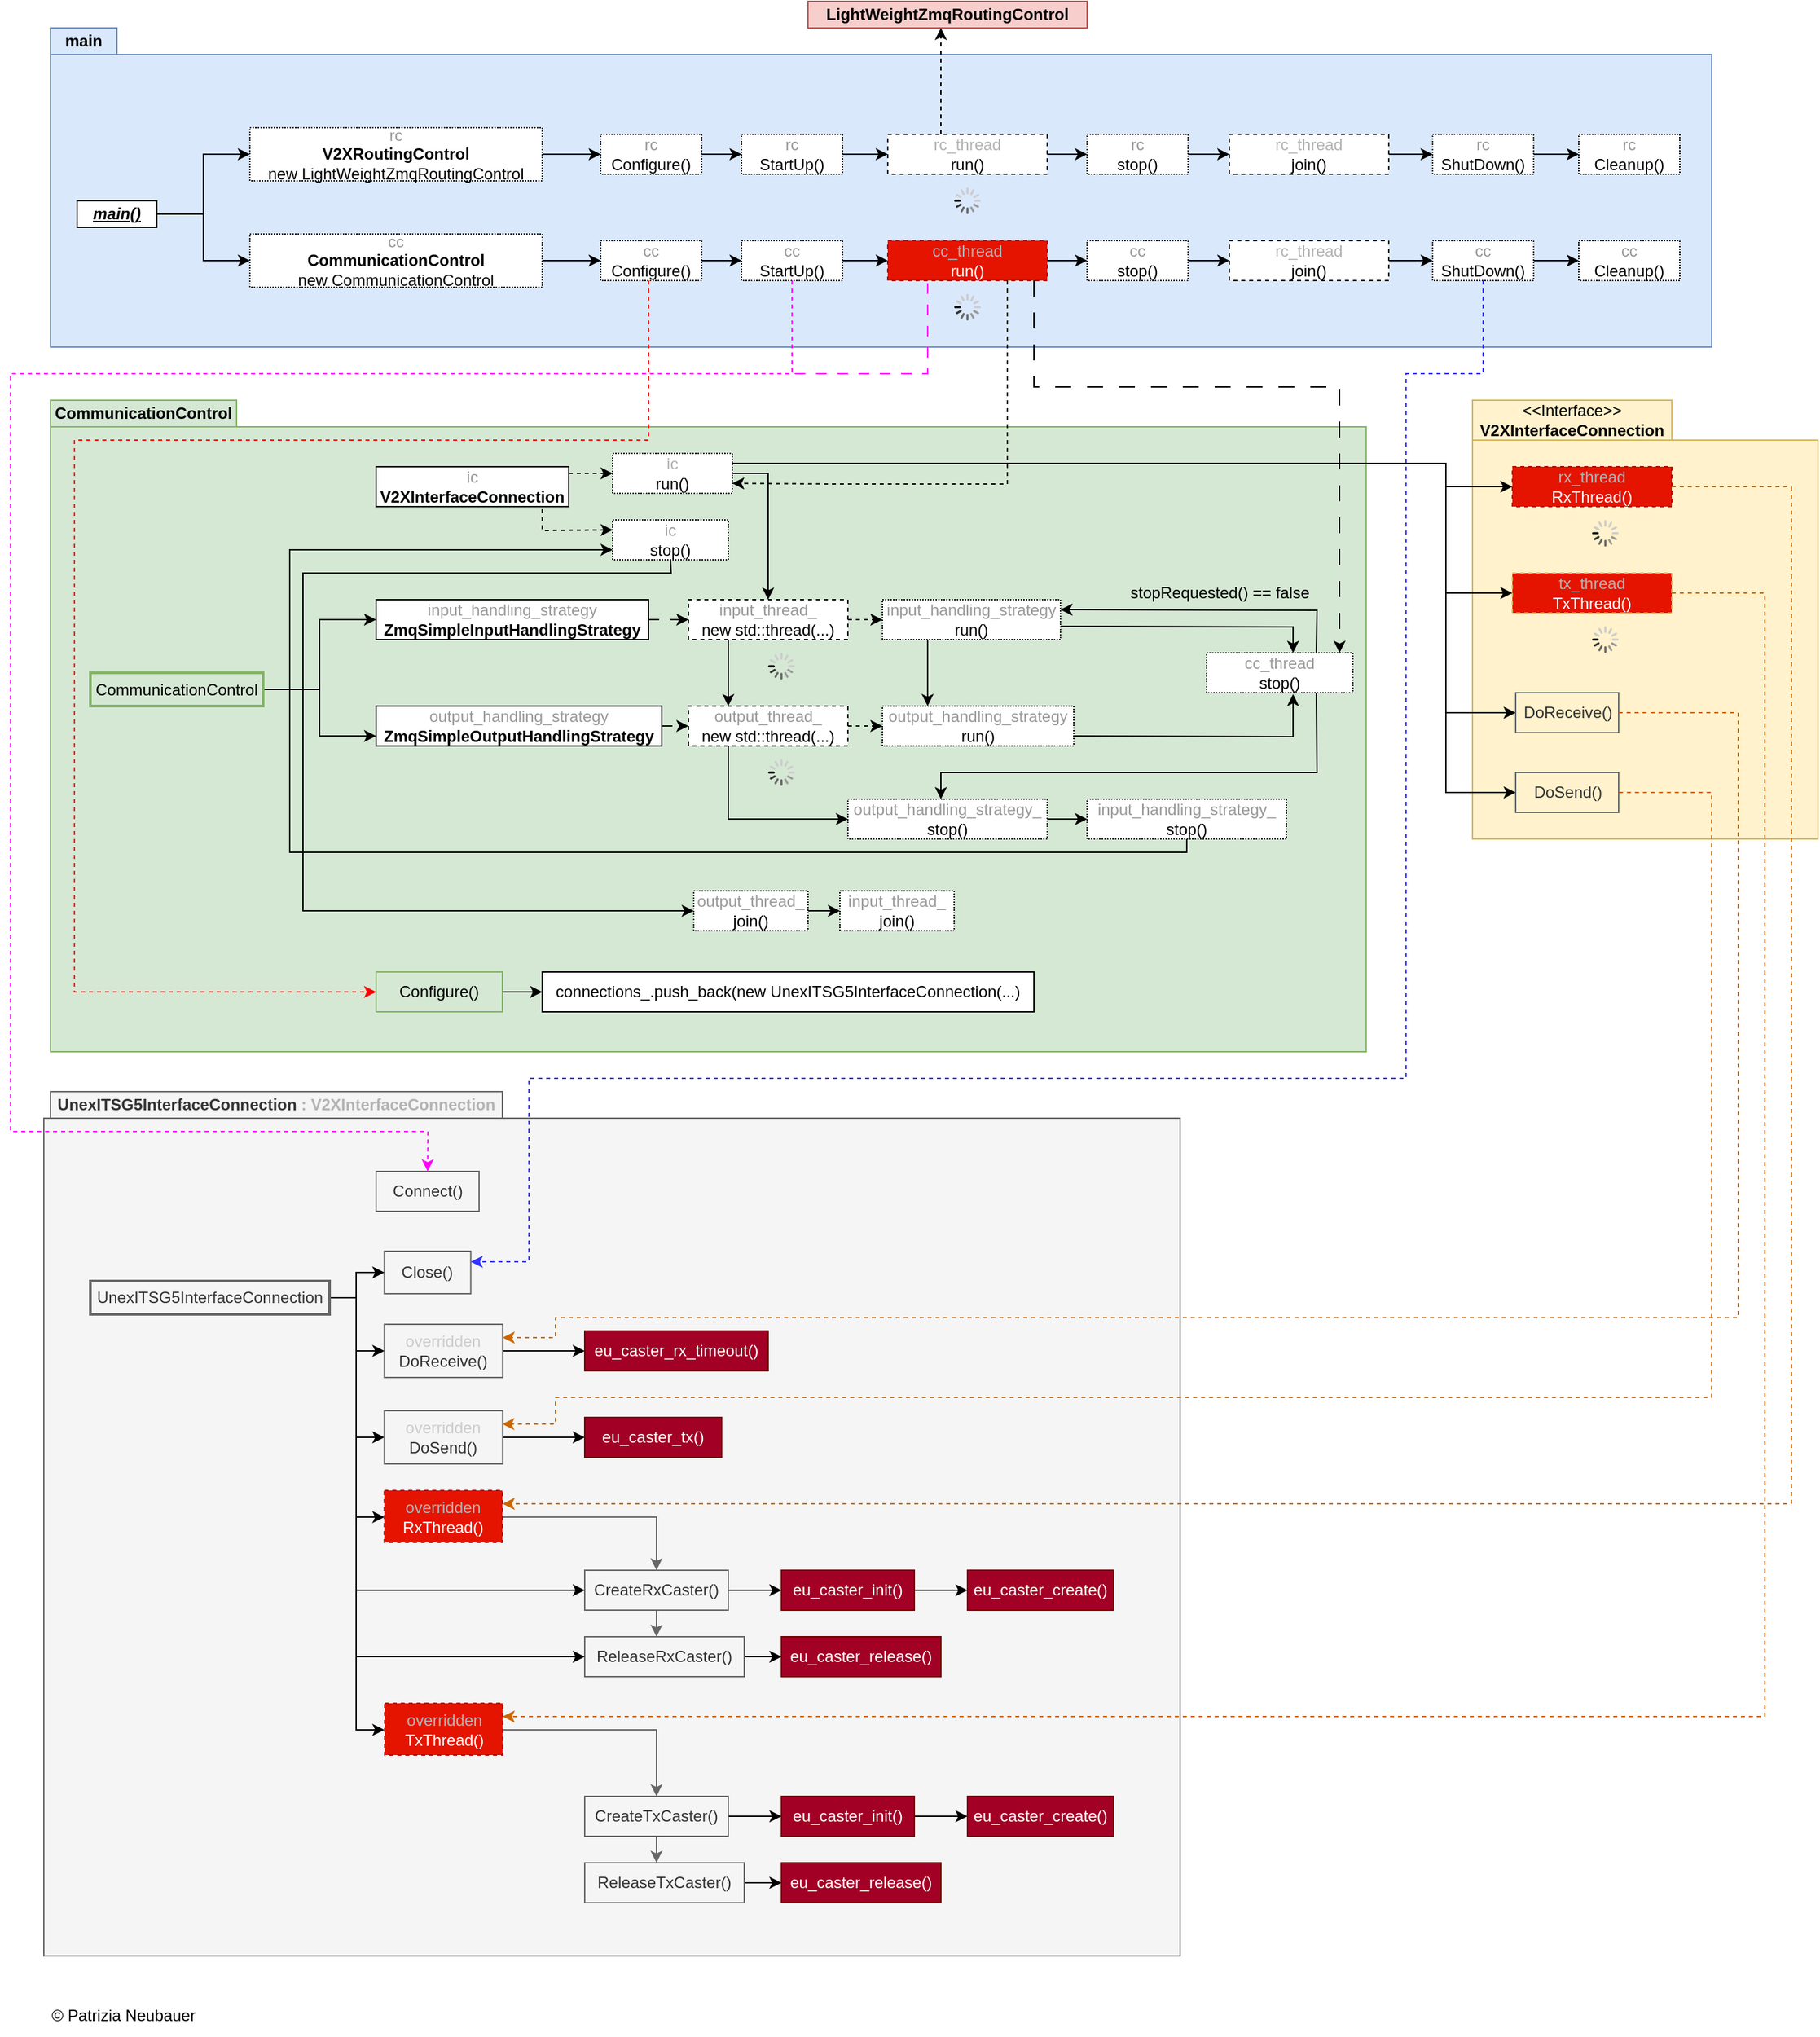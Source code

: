 <mxfile version="20.5.3" type="embed"><diagram id="C5RBs43oDa-KdzZeNtuy" name="Page-1"><mxGraphModel dx="2062" dy="569" grid="1" gridSize="10" guides="1" tooltips="1" connect="1" arrows="1" fold="1" page="1" pageScale="1" pageWidth="827" pageHeight="1169" math="0" shadow="0"><root><mxCell id="WIyWlLk6GJQsqaUBKTNV-0"/><mxCell id="WIyWlLk6GJQsqaUBKTNV-1" parent="WIyWlLk6GJQsqaUBKTNV-0"/><mxCell id="WIyWlLk6GJQsqaUBKTNV-3" value="&lt;b&gt;main&lt;/b&gt;" style="rounded=0;whiteSpace=wrap;html=1;fontSize=12;glass=0;strokeWidth=1;shadow=0;fillColor=#dae8fc;strokeColor=#6c8ebf;" parent="WIyWlLk6GJQsqaUBKTNV-1" vertex="1"><mxGeometry x="-70" y="40" width="50" height="20" as="geometry"/></mxCell><mxCell id="cD3hOyNp7aLph0WX6oH9-0" value="" style="rounded=0;whiteSpace=wrap;html=1;fillColor=#dae8fc;strokeColor=#6c8ebf;" parent="WIyWlLk6GJQsqaUBKTNV-1" vertex="1"><mxGeometry x="-70" y="60" width="1250" height="220" as="geometry"/></mxCell><mxCell id="cD3hOyNp7aLph0WX6oH9-7" style="edgeStyle=orthogonalEdgeStyle;rounded=0;orthogonalLoop=1;jettySize=auto;html=1;" parent="WIyWlLk6GJQsqaUBKTNV-1" source="cD3hOyNp7aLph0WX6oH9-2" target="cD3hOyNp7aLph0WX6oH9-5" edge="1"><mxGeometry relative="1" as="geometry"><Array as="points"><mxPoint x="320" y="135"/><mxPoint x="320" y="135"/></Array></mxGeometry></mxCell><mxCell id="cD3hOyNp7aLph0WX6oH9-2" value="&lt;div&gt;&lt;font color=&quot;#999999&quot;&gt;rc&lt;/font&gt;&lt;br&gt;&lt;/div&gt;&lt;div&gt;&lt;b&gt;V2XRoutingControl&lt;/b&gt;&lt;/div&gt;&lt;div&gt;new LightWeightZmqRoutingControl&lt;br&gt;&lt;/div&gt;" style="rounded=0;whiteSpace=wrap;html=1;dashed=1;dashPattern=1 1;" parent="WIyWlLk6GJQsqaUBKTNV-1" vertex="1"><mxGeometry x="80" y="115" width="220" height="40" as="geometry"/></mxCell><mxCell id="cD3hOyNp7aLph0WX6oH9-16" style="edgeStyle=orthogonalEdgeStyle;rounded=0;orthogonalLoop=1;jettySize=auto;html=1;strokeColor=#000000;" parent="WIyWlLk6GJQsqaUBKTNV-1" source="cD3hOyNp7aLph0WX6oH9-4" target="cD3hOyNp7aLph0WX6oH9-13" edge="1"><mxGeometry relative="1" as="geometry"/></mxCell><mxCell id="cD3hOyNp7aLph0WX6oH9-4" value="&lt;div&gt;&lt;font color=&quot;#999999&quot;&gt;cc&lt;/font&gt;&lt;br&gt;&lt;/div&gt;&lt;div&gt;&lt;b&gt;CommunicationControl&lt;/b&gt;&lt;/div&gt;&lt;div&gt;new CommunicationControl&lt;br&gt;&lt;/div&gt;" style="rounded=0;whiteSpace=wrap;html=1;dashed=1;dashPattern=1 1;" parent="WIyWlLk6GJQsqaUBKTNV-1" vertex="1"><mxGeometry x="80" y="195" width="220" height="40" as="geometry"/></mxCell><mxCell id="cD3hOyNp7aLph0WX6oH9-8" style="edgeStyle=orthogonalEdgeStyle;rounded=0;orthogonalLoop=1;jettySize=auto;html=1;" parent="WIyWlLk6GJQsqaUBKTNV-1" source="cD3hOyNp7aLph0WX6oH9-5" target="cD3hOyNp7aLph0WX6oH9-6" edge="1"><mxGeometry relative="1" as="geometry"/></mxCell><mxCell id="cD3hOyNp7aLph0WX6oH9-5" value="&lt;div&gt;&lt;font color=&quot;#999999&quot;&gt;rc&lt;/font&gt;&lt;br&gt;&lt;/div&gt;&lt;div&gt;Configure()&lt;/div&gt;" style="rounded=0;whiteSpace=wrap;html=1;dashed=1;dashPattern=1 1;" parent="WIyWlLk6GJQsqaUBKTNV-1" vertex="1"><mxGeometry x="344" y="120" width="76" height="30" as="geometry"/></mxCell><mxCell id="cD3hOyNp7aLph0WX6oH9-10" style="edgeStyle=orthogonalEdgeStyle;rounded=0;orthogonalLoop=1;jettySize=auto;html=1;" parent="WIyWlLk6GJQsqaUBKTNV-1" source="cD3hOyNp7aLph0WX6oH9-6" target="cD3hOyNp7aLph0WX6oH9-9" edge="1"><mxGeometry relative="1" as="geometry"/></mxCell><mxCell id="cD3hOyNp7aLph0WX6oH9-6" value="&lt;font color=&quot;#999999&quot;&gt;rc&lt;/font&gt;&lt;br&gt;&lt;div&gt;StartUp()&lt;/div&gt;" style="rounded=0;whiteSpace=wrap;html=1;dashed=1;dashPattern=1 1;" parent="WIyWlLk6GJQsqaUBKTNV-1" vertex="1"><mxGeometry x="450" y="120" width="76" height="30" as="geometry"/></mxCell><mxCell id="cD3hOyNp7aLph0WX6oH9-33" style="edgeStyle=orthogonalEdgeStyle;rounded=0;orthogonalLoop=1;jettySize=auto;html=1;" parent="WIyWlLk6GJQsqaUBKTNV-1" source="cD3hOyNp7aLph0WX6oH9-9" target="cD3hOyNp7aLph0WX6oH9-19" edge="1"><mxGeometry relative="1" as="geometry"/></mxCell><mxCell id="cD3hOyNp7aLph0WX6oH9-9" value="&lt;div&gt;&lt;font color=&quot;#b3b3b3&quot;&gt;rc_thread&lt;/font&gt;&lt;/div&gt;&lt;div&gt;run()&lt;br&gt;&lt;/div&gt;" style="rounded=0;whiteSpace=wrap;html=1;dashed=1;" parent="WIyWlLk6GJQsqaUBKTNV-1" vertex="1"><mxGeometry x="560" y="120" width="120" height="30" as="geometry"/></mxCell><mxCell id="cD3hOyNp7aLph0WX6oH9-17" style="edgeStyle=orthogonalEdgeStyle;rounded=0;orthogonalLoop=1;jettySize=auto;html=1;" parent="WIyWlLk6GJQsqaUBKTNV-1" source="cD3hOyNp7aLph0WX6oH9-13" target="cD3hOyNp7aLph0WX6oH9-14" edge="1"><mxGeometry relative="1" as="geometry"/></mxCell><mxCell id="cD3hOyNp7aLph0WX6oH9-13" value="&lt;font color=&quot;#999999&quot;&gt;cc&lt;/font&gt;&lt;br&gt;&lt;div&gt;Configure()&lt;/div&gt;" style="rounded=0;whiteSpace=wrap;html=1;dashed=1;dashPattern=1 1;" parent="WIyWlLk6GJQsqaUBKTNV-1" vertex="1"><mxGeometry x="344" y="200" width="76" height="30" as="geometry"/></mxCell><mxCell id="cD3hOyNp7aLph0WX6oH9-18" style="edgeStyle=orthogonalEdgeStyle;rounded=0;orthogonalLoop=1;jettySize=auto;html=1;" parent="WIyWlLk6GJQsqaUBKTNV-1" source="cD3hOyNp7aLph0WX6oH9-14" target="cD3hOyNp7aLph0WX6oH9-15" edge="1"><mxGeometry relative="1" as="geometry"/></mxCell><mxCell id="cD3hOyNp7aLph0WX6oH9-14" value="&lt;font color=&quot;#999999&quot;&gt;cc&lt;/font&gt;&lt;br&gt;&lt;div&gt;StartUp()&lt;/div&gt;" style="rounded=0;whiteSpace=wrap;html=1;dashed=1;dashPattern=1 1;" parent="WIyWlLk6GJQsqaUBKTNV-1" vertex="1"><mxGeometry x="450" y="200" width="76" height="30" as="geometry"/></mxCell><mxCell id="cD3hOyNp7aLph0WX6oH9-22" style="edgeStyle=orthogonalEdgeStyle;rounded=0;orthogonalLoop=1;jettySize=auto;html=1;entryX=0;entryY=0.5;entryDx=0;entryDy=0;" parent="WIyWlLk6GJQsqaUBKTNV-1" source="cD3hOyNp7aLph0WX6oH9-15" target="cD3hOyNp7aLph0WX6oH9-20" edge="1"><mxGeometry relative="1" as="geometry"/></mxCell><mxCell id="cD3hOyNp7aLph0WX6oH9-15" value="&lt;div&gt;&lt;font color=&quot;#b3b3b3&quot;&gt;cc_thread&lt;/font&gt;&lt;/div&gt;&lt;div&gt;run()&lt;br&gt;&lt;/div&gt;" style="rounded=0;whiteSpace=wrap;html=1;dashed=1;fillColor=#e51400;fontColor=#ffffff;strokeColor=#B20000;" parent="WIyWlLk6GJQsqaUBKTNV-1" vertex="1"><mxGeometry x="560" y="200" width="120" height="30" as="geometry"/></mxCell><mxCell id="cD3hOyNp7aLph0WX6oH9-39" style="edgeStyle=orthogonalEdgeStyle;rounded=0;orthogonalLoop=1;jettySize=auto;html=1;entryX=0;entryY=0.5;entryDx=0;entryDy=0;" parent="WIyWlLk6GJQsqaUBKTNV-1" source="cD3hOyNp7aLph0WX6oH9-19" target="cD3hOyNp7aLph0WX6oH9-23" edge="1"><mxGeometry relative="1" as="geometry"/></mxCell><mxCell id="cD3hOyNp7aLph0WX6oH9-19" value="&lt;div&gt;&lt;font color=&quot;#999999&quot;&gt;rc&lt;/font&gt;&lt;br&gt;&lt;/div&gt;&lt;div&gt;stop()&lt;/div&gt;" style="rounded=0;whiteSpace=wrap;html=1;dashed=1;dashPattern=1 1;" parent="WIyWlLk6GJQsqaUBKTNV-1" vertex="1"><mxGeometry x="710" y="120" width="76" height="30" as="geometry"/></mxCell><mxCell id="cD3hOyNp7aLph0WX6oH9-40" style="edgeStyle=orthogonalEdgeStyle;rounded=0;orthogonalLoop=1;jettySize=auto;html=1;" parent="WIyWlLk6GJQsqaUBKTNV-1" source="cD3hOyNp7aLph0WX6oH9-20" target="cD3hOyNp7aLph0WX6oH9-24" edge="1"><mxGeometry relative="1" as="geometry"/></mxCell><mxCell id="cD3hOyNp7aLph0WX6oH9-20" value="&lt;div&gt;&lt;font color=&quot;#999999&quot;&gt;cc&lt;/font&gt;&lt;br&gt;&lt;/div&gt;&lt;div&gt;stop()&lt;/div&gt;" style="rounded=0;whiteSpace=wrap;html=1;dashed=1;dashPattern=1 1;" parent="WIyWlLk6GJQsqaUBKTNV-1" vertex="1"><mxGeometry x="710" y="200" width="76" height="30" as="geometry"/></mxCell><mxCell id="cD3hOyNp7aLph0WX6oH9-42" style="edgeStyle=orthogonalEdgeStyle;rounded=0;orthogonalLoop=1;jettySize=auto;html=1;" parent="WIyWlLk6GJQsqaUBKTNV-1" source="cD3hOyNp7aLph0WX6oH9-23" target="cD3hOyNp7aLph0WX6oH9-41" edge="1"><mxGeometry relative="1" as="geometry"/></mxCell><mxCell id="cD3hOyNp7aLph0WX6oH9-23" value="&lt;div&gt;&lt;font color=&quot;#b3b3b3&quot;&gt;rc_thread&lt;/font&gt;&lt;/div&gt;&lt;div&gt;join()&lt;br&gt;&lt;/div&gt;" style="rounded=0;whiteSpace=wrap;html=1;dashed=1;" parent="WIyWlLk6GJQsqaUBKTNV-1" vertex="1"><mxGeometry x="817" y="120" width="120" height="30" as="geometry"/></mxCell><mxCell id="cD3hOyNp7aLph0WX6oH9-45" style="edgeStyle=orthogonalEdgeStyle;rounded=0;orthogonalLoop=1;jettySize=auto;html=1;entryX=0;entryY=0.5;entryDx=0;entryDy=0;" parent="WIyWlLk6GJQsqaUBKTNV-1" source="cD3hOyNp7aLph0WX6oH9-24" target="cD3hOyNp7aLph0WX6oH9-43" edge="1"><mxGeometry relative="1" as="geometry"/></mxCell><mxCell id="cD3hOyNp7aLph0WX6oH9-24" value="&lt;div&gt;&lt;font color=&quot;#b3b3b3&quot;&gt;rc_thread&lt;/font&gt;&lt;/div&gt;&lt;div&gt;join()&lt;br&gt;&lt;/div&gt;" style="rounded=0;whiteSpace=wrap;html=1;dashed=1;" parent="WIyWlLk6GJQsqaUBKTNV-1" vertex="1"><mxGeometry x="817" y="200" width="120" height="30" as="geometry"/></mxCell><mxCell id="cD3hOyNp7aLph0WX6oH9-48" style="edgeStyle=orthogonalEdgeStyle;rounded=0;orthogonalLoop=1;jettySize=auto;html=1;entryX=0;entryY=0.5;entryDx=0;entryDy=0;" parent="WIyWlLk6GJQsqaUBKTNV-1" source="cD3hOyNp7aLph0WX6oH9-41" target="cD3hOyNp7aLph0WX6oH9-46" edge="1"><mxGeometry relative="1" as="geometry"/></mxCell><mxCell id="cD3hOyNp7aLph0WX6oH9-41" value="&lt;font color=&quot;#999999&quot;&gt;rc&lt;/font&gt;&lt;br&gt;&lt;div&gt;ShutDown()&lt;/div&gt;" style="rounded=0;whiteSpace=wrap;html=1;dashed=1;dashPattern=1 1;" parent="WIyWlLk6GJQsqaUBKTNV-1" vertex="1"><mxGeometry x="970" y="120" width="76" height="30" as="geometry"/></mxCell><mxCell id="cD3hOyNp7aLph0WX6oH9-49" style="edgeStyle=orthogonalEdgeStyle;rounded=0;orthogonalLoop=1;jettySize=auto;html=1;" parent="WIyWlLk6GJQsqaUBKTNV-1" source="cD3hOyNp7aLph0WX6oH9-43" target="cD3hOyNp7aLph0WX6oH9-47" edge="1"><mxGeometry relative="1" as="geometry"/></mxCell><mxCell id="cD3hOyNp7aLph0WX6oH9-43" value="&lt;font color=&quot;#999999&quot;&gt;cc&lt;/font&gt;&lt;br&gt;&lt;div&gt;ShutDown()&lt;/div&gt;" style="rounded=0;whiteSpace=wrap;html=1;dashed=1;dashPattern=1 1;" parent="WIyWlLk6GJQsqaUBKTNV-1" vertex="1"><mxGeometry x="970" y="200" width="76" height="30" as="geometry"/></mxCell><mxCell id="cD3hOyNp7aLph0WX6oH9-46" value="&lt;font color=&quot;#999999&quot;&gt;rc&lt;/font&gt;&lt;br&gt;&lt;div&gt;Cleanup()&lt;/div&gt;" style="rounded=0;whiteSpace=wrap;html=1;dashed=1;dashPattern=1 1;" parent="WIyWlLk6GJQsqaUBKTNV-1" vertex="1"><mxGeometry x="1080" y="120" width="76" height="30" as="geometry"/></mxCell><mxCell id="cD3hOyNp7aLph0WX6oH9-47" value="&lt;font color=&quot;#999999&quot;&gt;cc&lt;/font&gt;&lt;br&gt;&lt;div&gt;Cleanup()&lt;/div&gt;" style="rounded=0;whiteSpace=wrap;html=1;dashed=1;dashPattern=1 1;" parent="WIyWlLk6GJQsqaUBKTNV-1" vertex="1"><mxGeometry x="1080" y="200" width="76" height="30" as="geometry"/></mxCell><mxCell id="cD3hOyNp7aLph0WX6oH9-50" value="" style="rounded=0;whiteSpace=wrap;html=1;fillColor=#d5e8d4;strokeColor=#82b366;" parent="WIyWlLk6GJQsqaUBKTNV-1" vertex="1"><mxGeometry x="-70" y="340" width="990" height="470" as="geometry"/></mxCell><mxCell id="cD3hOyNp7aLph0WX6oH9-51" value="&lt;b&gt;CommunicationControl&lt;/b&gt;" style="rounded=0;whiteSpace=wrap;html=1;fillColor=#d5e8d4;strokeColor=#82b366;" parent="WIyWlLk6GJQsqaUBKTNV-1" vertex="1"><mxGeometry x="-70" y="320" width="140" height="20" as="geometry"/></mxCell><mxCell id="cD3hOyNp7aLph0WX6oH9-52" value="" style="rounded=0;whiteSpace=wrap;html=1;fillColor=#fff2cc;strokeColor=#d6b656;" parent="WIyWlLk6GJQsqaUBKTNV-1" vertex="1"><mxGeometry x="1000" y="350" width="260" height="300" as="geometry"/></mxCell><mxCell id="cD3hOyNp7aLph0WX6oH9-53" value="&lt;div&gt;&amp;lt;&amp;lt;Interface&amp;gt;&amp;gt;&lt;/div&gt;&lt;div&gt;&lt;b&gt;V2XInterfaceConnection&lt;/b&gt;&lt;br&gt;&lt;/div&gt;" style="rounded=0;whiteSpace=wrap;html=1;fillColor=#fff2cc;strokeColor=#d6b656;" parent="WIyWlLk6GJQsqaUBKTNV-1" vertex="1"><mxGeometry x="1000" y="320" width="150" height="30" as="geometry"/></mxCell><mxCell id="cD3hOyNp7aLph0WX6oH9-56" value="" style="html=1;verticalLabelPosition=bottom;labelBackgroundColor=#ffffff;verticalAlign=top;shadow=0;dashed=0;strokeWidth=2;shape=mxgraph.ios7.misc.loading_circle;" parent="WIyWlLk6GJQsqaUBKTNV-1" vertex="1"><mxGeometry x="610" y="160" width="20" height="20" as="geometry"/></mxCell><mxCell id="cD3hOyNp7aLph0WX6oH9-59" value="" style="html=1;verticalLabelPosition=bottom;labelBackgroundColor=#ffffff;verticalAlign=top;shadow=0;dashed=0;strokeWidth=2;shape=mxgraph.ios7.misc.loading_circle;" parent="WIyWlLk6GJQsqaUBKTNV-1" vertex="1"><mxGeometry x="610" y="240" width="20" height="20" as="geometry"/></mxCell><mxCell id="cD3hOyNp7aLph0WX6oH9-60" value="&lt;div&gt;&lt;font color=&quot;#999999&quot;&gt;ic&lt;/font&gt;&lt;/div&gt;&lt;div&gt;&lt;b&gt;V2XInterfaceConnection&lt;/b&gt;&lt;br&gt;&lt;/div&gt;" style="rounded=0;whiteSpace=wrap;html=1;" parent="WIyWlLk6GJQsqaUBKTNV-1" vertex="1"><mxGeometry x="175" y="370" width="145" height="30" as="geometry"/></mxCell><mxCell id="cD3hOyNp7aLph0WX6oH9-67" style="edgeStyle=orthogonalEdgeStyle;rounded=0;orthogonalLoop=1;jettySize=auto;html=1;exitX=1;exitY=0.25;exitDx=0;exitDy=0;" parent="WIyWlLk6GJQsqaUBKTNV-1" source="cD3hOyNp7aLph0WX6oH9-62" target="cD3hOyNp7aLph0WX6oH9-65" edge="1"><mxGeometry relative="1" as="geometry"><mxPoint x="290" y="385" as="sourcePoint"/><Array as="points"><mxPoint x="980" y="368"/><mxPoint x="980" y="385"/></Array></mxGeometry></mxCell><mxCell id="cD3hOyNp7aLph0WX6oH9-62" value="&lt;font color=&quot;#b3b3b3&quot;&gt;ic&lt;/font&gt;&lt;div&gt;run()&lt;br&gt;&lt;/div&gt;" style="rounded=0;whiteSpace=wrap;html=1;dashed=1;dashPattern=1 1;" parent="WIyWlLk6GJQsqaUBKTNV-1" vertex="1"><mxGeometry x="353" y="360" width="90" height="30" as="geometry"/></mxCell><mxCell id="cD3hOyNp7aLph0WX6oH9-65" value="&lt;div&gt;&lt;font color=&quot;#b3b3b3&quot;&gt;rx_thread&lt;/font&gt;&lt;/div&gt;&lt;div&gt;RxThread()&lt;br&gt;&lt;/div&gt;" style="rounded=0;whiteSpace=wrap;html=1;dashed=1;fillColor=#e51400;strokeColor=#B20000;fontColor=#ffffff;" parent="WIyWlLk6GJQsqaUBKTNV-1" vertex="1"><mxGeometry x="1030" y="370" width="120" height="30" as="geometry"/></mxCell><mxCell id="cD3hOyNp7aLph0WX6oH9-68" value="&lt;div&gt;&lt;font color=&quot;#b3b3b3&quot;&gt;tx_thread&lt;/font&gt;&lt;/div&gt;&lt;div&gt;&lt;font color=&quot;#ffffff&quot;&gt;TxThread()&lt;/font&gt;&lt;br&gt;&lt;/div&gt;" style="rounded=0;whiteSpace=wrap;html=1;dashed=1;fillColor=#E51400;strokeColor=#d6b656;" parent="WIyWlLk6GJQsqaUBKTNV-1" vertex="1"><mxGeometry x="1030" y="450" width="120" height="30" as="geometry"/></mxCell><mxCell id="cD3hOyNp7aLph0WX6oH9-74" value="" style="endArrow=classic;html=1;rounded=0;entryX=0;entryY=0.5;entryDx=0;entryDy=0;" parent="WIyWlLk6GJQsqaUBKTNV-1" edge="1"><mxGeometry width="50" height="50" relative="1" as="geometry"><mxPoint x="980" y="380" as="sourcePoint"/><mxPoint x="1030" y="465" as="targetPoint"/><Array as="points"><mxPoint x="980" y="465"/></Array></mxGeometry></mxCell><mxCell id="cD3hOyNp7aLph0WX6oH9-75" value="" style="html=1;verticalLabelPosition=bottom;labelBackgroundColor=#ffffff;verticalAlign=top;shadow=0;dashed=0;strokeWidth=2;shape=mxgraph.ios7.misc.loading_circle;" parent="WIyWlLk6GJQsqaUBKTNV-1" vertex="1"><mxGeometry x="1090" y="410" width="20" height="20" as="geometry"/></mxCell><mxCell id="cD3hOyNp7aLph0WX6oH9-76" value="" style="html=1;verticalLabelPosition=bottom;labelBackgroundColor=#ffffff;verticalAlign=top;shadow=0;dashed=0;strokeWidth=2;shape=mxgraph.ios7.misc.loading_circle;" parent="WIyWlLk6GJQsqaUBKTNV-1" vertex="1"><mxGeometry x="1090" y="490" width="20" height="20" as="geometry"/></mxCell><mxCell id="cD3hOyNp7aLph0WX6oH9-80" value="&lt;font color=&quot;#999999&quot;&gt;input_handling_strategy&lt;/font&gt;&lt;br&gt;&lt;div&gt;&lt;b&gt;ZmqSimpleInputHandlingStrategy&lt;/b&gt;&lt;/div&gt;" style="rounded=0;whiteSpace=wrap;html=1;" parent="WIyWlLk6GJQsqaUBKTNV-1" vertex="1"><mxGeometry x="175" y="470" width="205" height="30" as="geometry"/></mxCell><mxCell id="cD3hOyNp7aLph0WX6oH9-82" value="" style="endArrow=classic;html=1;rounded=0;exitX=1;exitY=0.5;exitDx=0;exitDy=0;entryX=0.5;entryY=0;entryDx=0;entryDy=0;" parent="WIyWlLk6GJQsqaUBKTNV-1" source="cD3hOyNp7aLph0WX6oH9-62" target="cD3hOyNp7aLph0WX6oH9-87" edge="1"><mxGeometry width="50" height="50" relative="1" as="geometry"><mxPoint x="620" y="420" as="sourcePoint"/><mxPoint x="502" y="439" as="targetPoint"/><Array as="points"><mxPoint x="470" y="375"/></Array></mxGeometry></mxCell><mxCell id="cD3hOyNp7aLph0WX6oH9-83" value="&lt;div&gt;&lt;font color=&quot;#999999&quot;&gt;input_handling_strategy&lt;/font&gt;&lt;/div&gt;&lt;div&gt;run()&lt;br&gt;&lt;/div&gt;" style="rounded=0;whiteSpace=wrap;html=1;dashed=1;dashPattern=1 1;" parent="WIyWlLk6GJQsqaUBKTNV-1" vertex="1"><mxGeometry x="556" y="470" width="134" height="30" as="geometry"/></mxCell><mxCell id="cD3hOyNp7aLph0WX6oH9-86" value="" style="html=1;verticalLabelPosition=bottom;labelBackgroundColor=#ffffff;verticalAlign=top;shadow=0;dashed=0;strokeWidth=2;shape=mxgraph.ios7.misc.loading_circle;" parent="WIyWlLk6GJQsqaUBKTNV-1" vertex="1"><mxGeometry x="470" y="510" width="20" height="20" as="geometry"/></mxCell><mxCell id="cD3hOyNp7aLph0WX6oH9-87" value="&lt;div&gt;&lt;font color=&quot;#999999&quot;&gt;input_thread_&lt;/font&gt;&lt;/div&gt;&lt;div&gt;new std::thread(...)&lt;br&gt;&lt;/div&gt;" style="rounded=0;whiteSpace=wrap;html=1;dashed=1;" parent="WIyWlLk6GJQsqaUBKTNV-1" vertex="1"><mxGeometry x="410" y="470" width="120" height="30" as="geometry"/></mxCell><mxCell id="cD3hOyNp7aLph0WX6oH9-89" value="" style="endArrow=classic;html=1;rounded=0;exitX=1;exitY=0.5;exitDx=0;exitDy=0;entryX=0;entryY=0.5;entryDx=0;entryDy=0;dashed=1;dashPattern=8 8;" parent="WIyWlLk6GJQsqaUBKTNV-1" source="cD3hOyNp7aLph0WX6oH9-80" target="cD3hOyNp7aLph0WX6oH9-87" edge="1"><mxGeometry width="50" height="50" relative="1" as="geometry"><mxPoint x="620" y="470" as="sourcePoint"/><mxPoint x="670" y="420" as="targetPoint"/></mxGeometry></mxCell><mxCell id="cD3hOyNp7aLph0WX6oH9-90" value="" style="endArrow=classic;html=1;rounded=0;exitX=1;exitY=0.5;exitDx=0;exitDy=0;entryX=0;entryY=0.5;entryDx=0;entryDy=0;dashed=1;" parent="WIyWlLk6GJQsqaUBKTNV-1" source="cD3hOyNp7aLph0WX6oH9-87" target="cD3hOyNp7aLph0WX6oH9-83" edge="1"><mxGeometry width="50" height="50" relative="1" as="geometry"><mxPoint x="620" y="470" as="sourcePoint"/><mxPoint x="670" y="420" as="targetPoint"/></mxGeometry></mxCell><mxCell id="cD3hOyNp7aLph0WX6oH9-91" value="&lt;font color=&quot;#999999&quot;&gt;output_handling_strategy&lt;/font&gt;&lt;br&gt;&lt;div&gt;&lt;b&gt;ZmqSimpleOutputHandlingStrategy&lt;/b&gt;&lt;/div&gt;" style="rounded=0;whiteSpace=wrap;html=1;" parent="WIyWlLk6GJQsqaUBKTNV-1" vertex="1"><mxGeometry x="175" y="550" width="215" height="30" as="geometry"/></mxCell><mxCell id="cD3hOyNp7aLph0WX6oH9-92" value="&lt;div&gt;&lt;font color=&quot;#999999&quot;&gt;output_handling_strategy&lt;/font&gt;&lt;/div&gt;&lt;div&gt;run()&lt;br&gt;&lt;/div&gt;" style="rounded=0;whiteSpace=wrap;html=1;dashed=1;dashPattern=1 1;" parent="WIyWlLk6GJQsqaUBKTNV-1" vertex="1"><mxGeometry x="556" y="550" width="144" height="30" as="geometry"/></mxCell><mxCell id="cD3hOyNp7aLph0WX6oH9-93" value="&lt;div&gt;&lt;font color=&quot;#999999&quot;&gt;output_thread_&lt;/font&gt;&lt;/div&gt;&lt;div&gt;new std::thread(...)&lt;br&gt;&lt;/div&gt;" style="rounded=0;whiteSpace=wrap;html=1;dashed=1;" parent="WIyWlLk6GJQsqaUBKTNV-1" vertex="1"><mxGeometry x="410" y="550" width="120" height="30" as="geometry"/></mxCell><mxCell id="cD3hOyNp7aLph0WX6oH9-94" value="" style="endArrow=classic;html=1;rounded=0;exitX=1;exitY=0.5;exitDx=0;exitDy=0;entryX=0;entryY=0.5;entryDx=0;entryDy=0;dashed=1;dashPattern=8 8;" parent="WIyWlLk6GJQsqaUBKTNV-1" source="cD3hOyNp7aLph0WX6oH9-91" target="cD3hOyNp7aLph0WX6oH9-93" edge="1"><mxGeometry width="50" height="50" relative="1" as="geometry"><mxPoint x="620" y="550" as="sourcePoint"/><mxPoint x="670" y="500" as="targetPoint"/></mxGeometry></mxCell><mxCell id="cD3hOyNp7aLph0WX6oH9-95" value="" style="endArrow=classic;html=1;rounded=0;exitX=1;exitY=0.5;exitDx=0;exitDy=0;entryX=0;entryY=0.5;entryDx=0;entryDy=0;dashed=1;" parent="WIyWlLk6GJQsqaUBKTNV-1" source="cD3hOyNp7aLph0WX6oH9-93" target="cD3hOyNp7aLph0WX6oH9-92" edge="1"><mxGeometry width="50" height="50" relative="1" as="geometry"><mxPoint x="620" y="550" as="sourcePoint"/><mxPoint x="670" y="500" as="targetPoint"/></mxGeometry></mxCell><mxCell id="cD3hOyNp7aLph0WX6oH9-96" value="" style="html=1;verticalLabelPosition=bottom;labelBackgroundColor=#ffffff;verticalAlign=top;shadow=0;dashed=0;strokeWidth=2;shape=mxgraph.ios7.misc.loading_circle;" parent="WIyWlLk6GJQsqaUBKTNV-1" vertex="1"><mxGeometry x="470" y="590" width="20" height="20" as="geometry"/></mxCell><mxCell id="cD3hOyNp7aLph0WX6oH9-99" value="stopRequested() == false" style="text;html=1;strokeColor=none;fillColor=none;align=center;verticalAlign=middle;whiteSpace=wrap;rounded=0;" parent="WIyWlLk6GJQsqaUBKTNV-1" vertex="1"><mxGeometry x="730" y="460" width="160" height="10" as="geometry"/></mxCell><mxCell id="bI8YFThV1sW2WJhQC19E-1" style="edgeStyle=orthogonalEdgeStyle;rounded=0;orthogonalLoop=1;jettySize=auto;html=1;" parent="WIyWlLk6GJQsqaUBKTNV-1" source="cD3hOyNp7aLph0WX6oH9-101" target="bI8YFThV1sW2WJhQC19E-0" edge="1"><mxGeometry relative="1" as="geometry"/></mxCell><mxCell id="cD3hOyNp7aLph0WX6oH9-101" value="&lt;font color=&quot;#999999&quot;&gt;output_handling_strategy_&lt;/font&gt;&lt;br&gt;stop()" style="rounded=0;whiteSpace=wrap;html=1;dashed=1;dashPattern=1 1;" parent="WIyWlLk6GJQsqaUBKTNV-1" vertex="1"><mxGeometry x="530" y="620" width="150" height="30" as="geometry"/></mxCell><mxCell id="cD3hOyNp7aLph0WX6oH9-102" value="" style="endArrow=classic;html=1;rounded=0;entryX=0.25;entryY=0;entryDx=0;entryDy=0;exitX=0.25;exitY=1;exitDx=0;exitDy=0;" parent="WIyWlLk6GJQsqaUBKTNV-1" source="cD3hOyNp7aLph0WX6oH9-87" target="cD3hOyNp7aLph0WX6oH9-93" edge="1"><mxGeometry width="50" height="50" relative="1" as="geometry"><mxPoint x="410" y="550" as="sourcePoint"/><mxPoint x="460" y="500" as="targetPoint"/></mxGeometry></mxCell><mxCell id="cD3hOyNp7aLph0WX6oH9-103" value="" style="endArrow=classic;html=1;rounded=0;exitX=0.25;exitY=1;exitDx=0;exitDy=0;entryX=0;entryY=0.5;entryDx=0;entryDy=0;" parent="WIyWlLk6GJQsqaUBKTNV-1" source="cD3hOyNp7aLph0WX6oH9-93" target="cD3hOyNp7aLph0WX6oH9-101" edge="1"><mxGeometry width="50" height="50" relative="1" as="geometry"><mxPoint x="360" y="650" as="sourcePoint"/><mxPoint x="440" y="630" as="targetPoint"/><Array as="points"><mxPoint x="440" y="635"/></Array></mxGeometry></mxCell><mxCell id="cD3hOyNp7aLph0WX6oH9-110" value="&lt;font color=&quot;#999999&quot;&gt;ic&lt;/font&gt;&lt;br&gt;stop()" style="rounded=0;whiteSpace=wrap;html=1;dashed=1;dashPattern=1 1;" parent="WIyWlLk6GJQsqaUBKTNV-1" vertex="1"><mxGeometry x="353" y="410" width="87" height="30" as="geometry"/></mxCell><mxCell id="cD3hOyNp7aLph0WX6oH9-113" value="" style="endArrow=classic;html=1;rounded=0;entryX=0;entryY=0.25;entryDx=0;entryDy=0;exitX=0.862;exitY=1.067;exitDx=0;exitDy=0;exitPerimeter=0;dashed=1;" parent="WIyWlLk6GJQsqaUBKTNV-1" source="cD3hOyNp7aLph0WX6oH9-60" target="cD3hOyNp7aLph0WX6oH9-110" edge="1"><mxGeometry width="50" height="50" relative="1" as="geometry"><mxPoint x="290" y="460" as="sourcePoint"/><mxPoint x="340" y="410" as="targetPoint"/><Array as="points"><mxPoint x="300" y="418"/></Array></mxGeometry></mxCell><mxCell id="cD3hOyNp7aLph0WX6oH9-114" value="" style="endArrow=classic;html=1;rounded=0;entryX=0;entryY=0.5;entryDx=0;entryDy=0;dashed=1;" parent="WIyWlLk6GJQsqaUBKTNV-1" target="cD3hOyNp7aLph0WX6oH9-62" edge="1"><mxGeometry width="50" height="50" relative="1" as="geometry"><mxPoint x="320" y="375" as="sourcePoint"/><mxPoint x="350" y="375" as="targetPoint"/></mxGeometry></mxCell><mxCell id="cD3hOyNp7aLph0WX6oH9-118" style="edgeStyle=orthogonalEdgeStyle;rounded=0;orthogonalLoop=1;jettySize=auto;html=1;entryX=0;entryY=0.5;entryDx=0;entryDy=0;" parent="WIyWlLk6GJQsqaUBKTNV-1" source="cD3hOyNp7aLph0WX6oH9-116" target="cD3hOyNp7aLph0WX6oH9-117" edge="1"><mxGeometry relative="1" as="geometry"/></mxCell><mxCell id="cD3hOyNp7aLph0WX6oH9-116" value="&lt;div&gt;&lt;font color=&quot;#999999&quot;&gt;output_thread_&lt;/font&gt;&lt;/div&gt;&lt;div&gt;join()&lt;/div&gt;" style="rounded=0;whiteSpace=wrap;html=1;dashed=1;dashPattern=1 1;" parent="WIyWlLk6GJQsqaUBKTNV-1" vertex="1"><mxGeometry x="414" y="689" width="86" height="30" as="geometry"/></mxCell><mxCell id="cD3hOyNp7aLph0WX6oH9-117" value="&lt;div&gt;&lt;font color=&quot;#999999&quot;&gt;input_thread_&lt;/font&gt;&lt;/div&gt;&lt;div&gt;join()&lt;/div&gt;" style="rounded=0;whiteSpace=wrap;html=1;dashed=1;dashPattern=1 1;" parent="WIyWlLk6GJQsqaUBKTNV-1" vertex="1"><mxGeometry x="524" y="689" width="86" height="30" as="geometry"/></mxCell><mxCell id="cD3hOyNp7aLph0WX6oH9-119" value="" style="endArrow=classic;html=1;rounded=0;entryX=0;entryY=0.5;entryDx=0;entryDy=0;exitX=0.5;exitY=1;exitDx=0;exitDy=0;" parent="WIyWlLk6GJQsqaUBKTNV-1" source="cD3hOyNp7aLph0WX6oH9-110" target="cD3hOyNp7aLph0WX6oH9-116" edge="1"><mxGeometry width="50" height="50" relative="1" as="geometry"><mxPoint x="397" y="440" as="sourcePoint"/><mxPoint x="370" y="420" as="targetPoint"/><Array as="points"><mxPoint x="397" y="450"/><mxPoint x="120" y="450"/><mxPoint x="120" y="704"/></Array></mxGeometry></mxCell><mxCell id="cD3hOyNp7aLph0WX6oH9-120" value="" style="endArrow=classic;html=1;rounded=0;dashed=1;exitX=0.75;exitY=1;exitDx=0;exitDy=0;entryX=1;entryY=0.75;entryDx=0;entryDy=0;" parent="WIyWlLk6GJQsqaUBKTNV-1" source="cD3hOyNp7aLph0WX6oH9-15" target="cD3hOyNp7aLph0WX6oH9-62" edge="1"><mxGeometry width="50" height="50" relative="1" as="geometry"><mxPoint x="666" y="235" as="sourcePoint"/><mxPoint x="320" y="393" as="targetPoint"/><Array as="points"><mxPoint x="650" y="383"/><mxPoint x="520" y="383"/></Array></mxGeometry></mxCell><mxCell id="cD3hOyNp7aLph0WX6oH9-121" value="&lt;b&gt;LightWeightZmqRoutingControl&lt;/b&gt;" style="rounded=0;whiteSpace=wrap;html=1;fillColor=#f8cecc;strokeColor=#b85450;" parent="WIyWlLk6GJQsqaUBKTNV-1" vertex="1"><mxGeometry x="500" y="20" width="210" height="20" as="geometry"/></mxCell><mxCell id="cD3hOyNp7aLph0WX6oH9-122" value="" style="endArrow=classic;html=1;rounded=0;dashed=1;" parent="WIyWlLk6GJQsqaUBKTNV-1" edge="1"><mxGeometry width="50" height="50" relative="1" as="geometry"><mxPoint x="600" y="120" as="sourcePoint"/><mxPoint x="600" y="40" as="targetPoint"/></mxGeometry></mxCell><mxCell id="cD3hOyNp7aLph0WX6oH9-125" style="edgeStyle=orthogonalEdgeStyle;rounded=0;orthogonalLoop=1;jettySize=auto;html=1;entryX=0;entryY=0.5;entryDx=0;entryDy=0;" parent="WIyWlLk6GJQsqaUBKTNV-1" source="cD3hOyNp7aLph0WX6oH9-124" target="cD3hOyNp7aLph0WX6oH9-2" edge="1"><mxGeometry relative="1" as="geometry"/></mxCell><mxCell id="cD3hOyNp7aLph0WX6oH9-126" style="edgeStyle=orthogonalEdgeStyle;rounded=0;orthogonalLoop=1;jettySize=auto;html=1;entryX=0;entryY=0.5;entryDx=0;entryDy=0;strokeColor=#000000;" parent="WIyWlLk6GJQsqaUBKTNV-1" source="cD3hOyNp7aLph0WX6oH9-124" target="cD3hOyNp7aLph0WX6oH9-4" edge="1"><mxGeometry relative="1" as="geometry"/></mxCell><mxCell id="cD3hOyNp7aLph0WX6oH9-124" value="&lt;b&gt;&lt;i&gt;&lt;u&gt;main()&lt;/u&gt;&lt;/i&gt;&lt;/b&gt;" style="rounded=0;whiteSpace=wrap;html=1;" parent="WIyWlLk6GJQsqaUBKTNV-1" vertex="1"><mxGeometry x="-50" y="170" width="60" height="20" as="geometry"/></mxCell><mxCell id="cD3hOyNp7aLph0WX6oH9-127" value="&lt;font color=&quot;#999999&quot;&gt;cc_thread&lt;/font&gt;&lt;br&gt;stop()" style="rounded=0;whiteSpace=wrap;html=1;dashed=1;dashPattern=1 1;" parent="WIyWlLk6GJQsqaUBKTNV-1" vertex="1"><mxGeometry x="800" y="510" width="110" height="30" as="geometry"/></mxCell><mxCell id="cD3hOyNp7aLph0WX6oH9-128" value="" style="endArrow=classic;html=1;rounded=0;exitX=1;exitY=0.75;exitDx=0;exitDy=0;" parent="WIyWlLk6GJQsqaUBKTNV-1" edge="1"><mxGeometry width="50" height="50" relative="1" as="geometry"><mxPoint x="690" y="490" as="sourcePoint"/><mxPoint x="865" y="510" as="targetPoint"/><Array as="points"><mxPoint x="865" y="490.5"/></Array></mxGeometry></mxCell><mxCell id="cD3hOyNp7aLph0WX6oH9-129" value="" style="endArrow=classic;html=1;rounded=0;exitX=1;exitY=0.75;exitDx=0;exitDy=0;entryX=0.591;entryY=1.033;entryDx=0;entryDy=0;entryPerimeter=0;" parent="WIyWlLk6GJQsqaUBKTNV-1" source="cD3hOyNp7aLph0WX6oH9-92" target="cD3hOyNp7aLph0WX6oH9-127" edge="1"><mxGeometry width="50" height="50" relative="1" as="geometry"><mxPoint x="560" y="520" as="sourcePoint"/><mxPoint x="610" y="470" as="targetPoint"/><Array as="points"><mxPoint x="865" y="573"/></Array></mxGeometry></mxCell><mxCell id="cD3hOyNp7aLph0WX6oH9-132" value="&lt;b&gt;UnexITSG5InterfaceConnection &lt;font color=&quot;#b3b3b3&quot;&gt;: V2XInterfaceConnection&lt;/font&gt;&lt;/b&gt;" style="rounded=0;whiteSpace=wrap;html=1;fillColor=#f5f5f5;strokeColor=#666666;fontColor=#333333;" parent="WIyWlLk6GJQsqaUBKTNV-1" vertex="1"><mxGeometry x="-70" y="840" width="340" height="20" as="geometry"/></mxCell><mxCell id="cD3hOyNp7aLph0WX6oH9-133" value="" style="rounded=0;whiteSpace=wrap;html=1;fillColor=#f5f5f5;fontColor=#333333;strokeColor=#666666;" parent="WIyWlLk6GJQsqaUBKTNV-1" vertex="1"><mxGeometry x="-75" y="860" width="855" height="630" as="geometry"/></mxCell><mxCell id="cD3hOyNp7aLph0WX6oH9-134" value="Configure()" style="rounded=0;whiteSpace=wrap;html=1;fillColor=#d5e8d4;strokeColor=#82b366;" parent="WIyWlLk6GJQsqaUBKTNV-1" vertex="1"><mxGeometry x="175" y="750" width="95" height="30" as="geometry"/></mxCell><mxCell id="cD3hOyNp7aLph0WX6oH9-135" value="connections_.push_back(new UnexITSG5InterfaceConnection(...)" style="rounded=0;whiteSpace=wrap;html=1;" parent="WIyWlLk6GJQsqaUBKTNV-1" vertex="1"><mxGeometry x="300" y="750" width="370" height="30" as="geometry"/></mxCell><mxCell id="cD3hOyNp7aLph0WX6oH9-139" value="" style="endArrow=classic;html=1;rounded=0;exitX=1;exitY=0.5;exitDx=0;exitDy=0;entryX=0;entryY=0.5;entryDx=0;entryDy=0;" parent="WIyWlLk6GJQsqaUBKTNV-1" source="cD3hOyNp7aLph0WX6oH9-134" target="cD3hOyNp7aLph0WX6oH9-135" edge="1"><mxGeometry width="50" height="50" relative="1" as="geometry"><mxPoint x="270" y="790" as="sourcePoint"/><mxPoint x="320" y="740" as="targetPoint"/></mxGeometry></mxCell><mxCell id="cD3hOyNp7aLph0WX6oH9-140" value="" style="endArrow=classic;html=1;rounded=0;exitX=0.5;exitY=1;exitDx=0;exitDy=0;dashed=1;strokeColor=#FF0000;entryX=0;entryY=0.5;entryDx=0;entryDy=0;" parent="WIyWlLk6GJQsqaUBKTNV-1" target="cD3hOyNp7aLph0WX6oH9-134" edge="1"><mxGeometry width="50" height="50" relative="1" as="geometry"><mxPoint x="380" y="230" as="sourcePoint"/><mxPoint x="170" y="765" as="targetPoint"/><Array as="points"><mxPoint x="380" y="350"/><mxPoint x="-52" y="350"/><mxPoint x="-52" y="550"/><mxPoint x="-52" y="765"/></Array></mxGeometry></mxCell><mxCell id="izcfxyKsgymHGHo4lzse-1" style="edgeStyle=orthogonalEdgeStyle;rounded=0;orthogonalLoop=1;jettySize=auto;html=1;entryX=0;entryY=0.5;entryDx=0;entryDy=0;" parent="WIyWlLk6GJQsqaUBKTNV-1" source="izcfxyKsgymHGHo4lzse-0" target="cD3hOyNp7aLph0WX6oH9-80" edge="1"><mxGeometry relative="1" as="geometry"/></mxCell><mxCell id="izcfxyKsgymHGHo4lzse-3" style="edgeStyle=orthogonalEdgeStyle;rounded=0;orthogonalLoop=1;jettySize=auto;html=1;entryX=0;entryY=0.75;entryDx=0;entryDy=0;" parent="WIyWlLk6GJQsqaUBKTNV-1" source="izcfxyKsgymHGHo4lzse-0" target="cD3hOyNp7aLph0WX6oH9-91" edge="1"><mxGeometry relative="1" as="geometry"/></mxCell><mxCell id="izcfxyKsgymHGHo4lzse-0" value="CommunicationControl" style="rounded=0;whiteSpace=wrap;html=1;fillColor=#d5e8d4;strokeColor=#82b366;strokeWidth=2;" parent="WIyWlLk6GJQsqaUBKTNV-1" vertex="1"><mxGeometry x="-40" y="525" width="130" height="25" as="geometry"/></mxCell><mxCell id="izcfxyKsgymHGHo4lzse-19" style="edgeStyle=orthogonalEdgeStyle;rounded=0;orthogonalLoop=1;jettySize=auto;html=1;entryX=0;entryY=0.5;entryDx=0;entryDy=0;" parent="WIyWlLk6GJQsqaUBKTNV-1" source="izcfxyKsgymHGHo4lzse-6" target="izcfxyKsgymHGHo4lzse-18" edge="1"><mxGeometry relative="1" as="geometry"><Array as="points"><mxPoint x="160" y="995"/><mxPoint x="160" y="1100"/></Array></mxGeometry></mxCell><mxCell id="izcfxyKsgymHGHo4lzse-6" value="UnexITSG5InterfaceConnection" style="rounded=0;whiteSpace=wrap;html=1;fillColor=#f5f5f5;fontColor=#333333;strokeColor=#666666;strokeWidth=2;" parent="WIyWlLk6GJQsqaUBKTNV-1" vertex="1"><mxGeometry x="-40" y="982.5" width="180" height="25" as="geometry"/></mxCell><mxCell id="izcfxyKsgymHGHo4lzse-7" value="Connect()" style="rounded=0;whiteSpace=wrap;html=1;fillColor=#f5f5f5;fontColor=#333333;strokeColor=#666666;" parent="WIyWlLk6GJQsqaUBKTNV-1" vertex="1"><mxGeometry x="175" y="900" width="77.5" height="30" as="geometry"/></mxCell><mxCell id="izcfxyKsgymHGHo4lzse-9" value="" style="endArrow=classic;html=1;rounded=0;exitX=0.5;exitY=1;exitDx=0;exitDy=0;entryX=0.5;entryY=0;entryDx=0;entryDy=0;dashed=1;strokeColor=#FF00FF;" parent="WIyWlLk6GJQsqaUBKTNV-1" source="cD3hOyNp7aLph0WX6oH9-14" target="izcfxyKsgymHGHo4lzse-7" edge="1"><mxGeometry width="50" height="50" relative="1" as="geometry"><mxPoint x="440" y="310" as="sourcePoint"/><mxPoint x="488" y="300" as="targetPoint"/><Array as="points"><mxPoint x="488" y="300"/><mxPoint x="-100" y="300"/><mxPoint x="-100" y="870"/><mxPoint x="214" y="870"/></Array></mxGeometry></mxCell><mxCell id="izcfxyKsgymHGHo4lzse-10" value="Close()" style="rounded=0;whiteSpace=wrap;html=1;fillColor=#f5f5f5;fontColor=#333333;strokeColor=#666666;" parent="WIyWlLk6GJQsqaUBKTNV-1" vertex="1"><mxGeometry x="181.25" y="960" width="65" height="32" as="geometry"/></mxCell><mxCell id="izcfxyKsgymHGHo4lzse-27" style="edgeStyle=orthogonalEdgeStyle;rounded=0;orthogonalLoop=1;jettySize=auto;html=1;" parent="WIyWlLk6GJQsqaUBKTNV-1" source="izcfxyKsgymHGHo4lzse-12" target="izcfxyKsgymHGHo4lzse-26" edge="1"><mxGeometry relative="1" as="geometry"/></mxCell><mxCell id="izcfxyKsgymHGHo4lzse-12" value="&lt;font color=&quot;#cccccc&quot;&gt;overridden&lt;/font&gt;&lt;br&gt;DoReceive()" style="rounded=0;whiteSpace=wrap;html=1;fillColor=#f5f5f5;fontColor=#333333;strokeColor=#666666;" parent="WIyWlLk6GJQsqaUBKTNV-1" vertex="1"><mxGeometry x="181.25" y="1015" width="89" height="40" as="geometry"/></mxCell><mxCell id="izcfxyKsgymHGHo4lzse-17" value="" style="endArrow=classic;html=1;rounded=0;exitX=0.5;exitY=1;exitDx=0;exitDy=0;entryX=1;entryY=0.25;entryDx=0;entryDy=0;dashed=1;strokeColor=#3333FF;" parent="WIyWlLk6GJQsqaUBKTNV-1" source="cD3hOyNp7aLph0WX6oH9-43" target="izcfxyKsgymHGHo4lzse-10" edge="1"><mxGeometry width="50" height="50" relative="1" as="geometry"><mxPoint x="920" y="320" as="sourcePoint"/><mxPoint x="970" y="270" as="targetPoint"/><Array as="points"><mxPoint x="1008" y="300"/><mxPoint x="950" y="300"/><mxPoint x="950" y="830"/><mxPoint x="290" y="830"/><mxPoint x="290" y="968"/></Array></mxGeometry></mxCell><mxCell id="izcfxyKsgymHGHo4lzse-29" style="edgeStyle=orthogonalEdgeStyle;rounded=0;orthogonalLoop=1;jettySize=auto;html=1;entryX=0;entryY=0.5;entryDx=0;entryDy=0;" parent="WIyWlLk6GJQsqaUBKTNV-1" source="izcfxyKsgymHGHo4lzse-18" target="izcfxyKsgymHGHo4lzse-28" edge="1"><mxGeometry relative="1" as="geometry"/></mxCell><mxCell id="izcfxyKsgymHGHo4lzse-18" value="&lt;font color=&quot;#cccccc&quot;&gt;overridden&lt;/font&gt;&lt;br&gt;DoSend()" style="rounded=0;whiteSpace=wrap;html=1;fillColor=#f5f5f5;fontColor=#333333;strokeColor=#666666;" parent="WIyWlLk6GJQsqaUBKTNV-1" vertex="1"><mxGeometry x="181.25" y="1080" width="89" height="40" as="geometry"/></mxCell><mxCell id="JzbPV3-W8_6wh9YUh_4R-12" style="edgeStyle=orthogonalEdgeStyle;rounded=0;orthogonalLoop=1;jettySize=auto;html=1;entryX=0;entryY=0.5;entryDx=0;entryDy=0;" parent="WIyWlLk6GJQsqaUBKTNV-1" source="izcfxyKsgymHGHo4lzse-20" target="JzbPV3-W8_6wh9YUh_4R-10" edge="1"><mxGeometry relative="1" as="geometry"/></mxCell><mxCell id="izcfxyKsgymHGHo4lzse-20" value="eu_caster_init()" style="rounded=0;whiteSpace=wrap;html=1;fillColor=#a20025;fontColor=#ffffff;strokeColor=#6F0000;" parent="WIyWlLk6GJQsqaUBKTNV-1" vertex="1"><mxGeometry x="480" y="1200" width="100" height="30" as="geometry"/></mxCell><mxCell id="izcfxyKsgymHGHo4lzse-26" value="eu_caster_rx_timeout()" style="rounded=0;whiteSpace=wrap;html=1;fillColor=#a20025;fontColor=#ffffff;strokeColor=#6F0000;" parent="WIyWlLk6GJQsqaUBKTNV-1" vertex="1"><mxGeometry x="332" y="1020" width="138" height="30" as="geometry"/></mxCell><mxCell id="izcfxyKsgymHGHo4lzse-28" value="eu_caster_tx()" style="rounded=0;whiteSpace=wrap;html=1;fillColor=#a20025;fontColor=#ffffff;strokeColor=#6F0000;" parent="WIyWlLk6GJQsqaUBKTNV-1" vertex="1"><mxGeometry x="332" y="1085" width="103" height="30" as="geometry"/></mxCell><mxCell id="fAo8v_-M1GGBSFPqJYLn-1" value="© Patrizia Neubauer" style="text;html=1;strokeColor=none;fillColor=none;align=center;verticalAlign=middle;whiteSpace=wrap;rounded=0;" parent="WIyWlLk6GJQsqaUBKTNV-1" vertex="1"><mxGeometry x="-75" y="1520" width="120" height="30" as="geometry"/></mxCell><mxCell id="lbeEDpEWwXcpVsuiIqfI-0" value="" style="endArrow=none;html=1;rounded=0;entryX=0.25;entryY=1;entryDx=0;entryDy=0;fillColor=#d80073;strokeColor=#FF00FF;dashed=1;dashPattern=8 8;" parent="WIyWlLk6GJQsqaUBKTNV-1" target="cD3hOyNp7aLph0WX6oH9-15" edge="1"><mxGeometry width="50" height="50" relative="1" as="geometry"><mxPoint x="490" y="300" as="sourcePoint"/><mxPoint x="540" y="420" as="targetPoint"/><Array as="points"><mxPoint x="590" y="300"/></Array></mxGeometry></mxCell><mxCell id="lbeEDpEWwXcpVsuiIqfI-1" value="" style="endArrow=classic;html=1;rounded=0;" parent="WIyWlLk6GJQsqaUBKTNV-1" edge="1"><mxGeometry width="50" height="50" relative="1" as="geometry"><mxPoint x="590" y="500" as="sourcePoint"/><mxPoint x="590" y="550" as="targetPoint"/></mxGeometry></mxCell><mxCell id="lbeEDpEWwXcpVsuiIqfI-2" value="" style="endArrow=classic;html=1;rounded=0;exitX=0.75;exitY=0;exitDx=0;exitDy=0;entryX=1;entryY=0.25;entryDx=0;entryDy=0;" parent="WIyWlLk6GJQsqaUBKTNV-1" source="cD3hOyNp7aLph0WX6oH9-127" target="cD3hOyNp7aLph0WX6oH9-83" edge="1"><mxGeometry width="50" height="50" relative="1" as="geometry"><mxPoint x="490" y="470" as="sourcePoint"/><mxPoint x="540" y="420" as="targetPoint"/><Array as="points"><mxPoint x="883" y="478"/></Array></mxGeometry></mxCell><mxCell id="bI8YFThV1sW2WJhQC19E-2" style="edgeStyle=orthogonalEdgeStyle;rounded=0;orthogonalLoop=1;jettySize=auto;html=1;entryX=0;entryY=0.75;entryDx=0;entryDy=0;" parent="WIyWlLk6GJQsqaUBKTNV-1" source="bI8YFThV1sW2WJhQC19E-0" target="cD3hOyNp7aLph0WX6oH9-110" edge="1"><mxGeometry relative="1" as="geometry"><Array as="points"><mxPoint x="785" y="660"/><mxPoint x="110" y="660"/><mxPoint x="110" y="433"/></Array></mxGeometry></mxCell><mxCell id="bI8YFThV1sW2WJhQC19E-0" value="&lt;font color=&quot;#999999&quot;&gt;input_handling_strategy_&lt;/font&gt;&lt;br&gt;stop()" style="rounded=0;whiteSpace=wrap;html=1;dashed=1;dashPattern=1 1;" parent="WIyWlLk6GJQsqaUBKTNV-1" vertex="1"><mxGeometry x="710" y="620" width="150" height="30" as="geometry"/></mxCell><mxCell id="bI8YFThV1sW2WJhQC19E-4" value="" style="endArrow=classic;html=1;rounded=0;exitX=0.75;exitY=1;exitDx=0;exitDy=0;" parent="WIyWlLk6GJQsqaUBKTNV-1" source="cD3hOyNp7aLph0WX6oH9-127" edge="1"><mxGeometry width="50" height="50" relative="1" as="geometry"><mxPoint x="480" y="590" as="sourcePoint"/><mxPoint x="600" y="620" as="targetPoint"/><Array as="points"><mxPoint x="883" y="600"/><mxPoint x="600" y="600"/></Array></mxGeometry></mxCell><mxCell id="DyQ_ZiMRK9K9Bd2Ysd7o-0" value="" style="endArrow=classic;html=1;rounded=0;dashed=1;dashPattern=12 12;" parent="WIyWlLk6GJQsqaUBKTNV-1" edge="1"><mxGeometry width="50" height="50" relative="1" as="geometry"><mxPoint x="670" y="230" as="sourcePoint"/><mxPoint x="900" y="510" as="targetPoint"/><Array as="points"><mxPoint x="670" y="310"/><mxPoint x="900" y="310"/></Array></mxGeometry></mxCell><mxCell id="JzbPV3-W8_6wh9YUh_4R-2" value="" style="endArrow=classic;html=1;rounded=0;entryX=0;entryY=0.5;entryDx=0;entryDy=0;" parent="WIyWlLk6GJQsqaUBKTNV-1" target="izcfxyKsgymHGHo4lzse-10" edge="1"><mxGeometry width="50" height="50" relative="1" as="geometry"><mxPoint x="160" y="1000" as="sourcePoint"/><mxPoint x="740" y="890" as="targetPoint"/><Array as="points"><mxPoint x="160" y="976"/></Array></mxGeometry></mxCell><mxCell id="JzbPV3-W8_6wh9YUh_4R-3" value="" style="endArrow=classic;html=1;rounded=0;entryX=0;entryY=0.5;entryDx=0;entryDy=0;" parent="WIyWlLk6GJQsqaUBKTNV-1" target="izcfxyKsgymHGHo4lzse-12" edge="1"><mxGeometry width="50" height="50" relative="1" as="geometry"><mxPoint x="160" y="1035" as="sourcePoint"/><mxPoint x="310" y="1010" as="targetPoint"/></mxGeometry></mxCell><mxCell id="JzbPV3-W8_6wh9YUh_4R-4" value="" style="endArrow=classic;html=1;rounded=0;entryX=0;entryY=0.5;entryDx=0;entryDy=0;" parent="WIyWlLk6GJQsqaUBKTNV-1" edge="1"><mxGeometry width="50" height="50" relative="1" as="geometry"><mxPoint x="160" y="1100" as="sourcePoint"/><mxPoint x="181.25" y="1160" as="targetPoint"/><Array as="points"><mxPoint x="160" y="1160"/></Array></mxGeometry></mxCell><mxCell id="JzbPV3-W8_6wh9YUh_4R-5" value="" style="endArrow=classic;html=1;rounded=0;entryX=0;entryY=0.5;entryDx=0;entryDy=0;" parent="WIyWlLk6GJQsqaUBKTNV-1" edge="1"><mxGeometry width="50" height="50" relative="1" as="geometry"><mxPoint x="160" y="1160" as="sourcePoint"/><mxPoint x="181.25" y="1320" as="targetPoint"/><Array as="points"><mxPoint x="160" y="1220"/><mxPoint x="160" y="1320"/></Array></mxGeometry></mxCell><mxCell id="JzbPV3-W8_6wh9YUh_4R-11" value="" style="edgeStyle=orthogonalEdgeStyle;rounded=0;orthogonalLoop=1;jettySize=auto;html=1;" parent="WIyWlLk6GJQsqaUBKTNV-1" source="JzbPV3-W8_6wh9YUh_4R-8" target="izcfxyKsgymHGHo4lzse-20" edge="1"><mxGeometry relative="1" as="geometry"/></mxCell><mxCell id="JzbPV3-W8_6wh9YUh_4R-8" value="CreateRxCaster()" style="rounded=0;whiteSpace=wrap;html=1;fillColor=#f5f5f5;fontColor=#333333;strokeColor=#666666;" parent="WIyWlLk6GJQsqaUBKTNV-1" vertex="1"><mxGeometry x="332" y="1200" width="108" height="30" as="geometry"/></mxCell><mxCell id="JzbPV3-W8_6wh9YUh_4R-10" value="eu_caster_create()" style="rounded=0;whiteSpace=wrap;html=1;fillColor=#a20025;fontColor=#ffffff;strokeColor=#6F0000;" parent="WIyWlLk6GJQsqaUBKTNV-1" vertex="1"><mxGeometry x="620" y="1200" width="110" height="30" as="geometry"/></mxCell><mxCell id="JzbPV3-W8_6wh9YUh_4R-16" style="edgeStyle=orthogonalEdgeStyle;rounded=0;orthogonalLoop=1;jettySize=auto;html=1;entryX=0;entryY=0.5;entryDx=0;entryDy=0;" parent="WIyWlLk6GJQsqaUBKTNV-1" source="JzbPV3-W8_6wh9YUh_4R-13" target="JzbPV3-W8_6wh9YUh_4R-15" edge="1"><mxGeometry relative="1" as="geometry"/></mxCell><mxCell id="JzbPV3-W8_6wh9YUh_4R-13" value="ReleaseRxCaster()" style="rounded=0;whiteSpace=wrap;html=1;fillColor=#f5f5f5;fontColor=#333333;strokeColor=#666666;" parent="WIyWlLk6GJQsqaUBKTNV-1" vertex="1"><mxGeometry x="332" y="1250" width="120" height="30" as="geometry"/></mxCell><mxCell id="JzbPV3-W8_6wh9YUh_4R-15" value="eu_caster_release()" style="rounded=0;whiteSpace=wrap;html=1;fillColor=#a20025;fontColor=#ffffff;strokeColor=#6F0000;" parent="WIyWlLk6GJQsqaUBKTNV-1" vertex="1"><mxGeometry x="480" y="1250" width="120" height="30" as="geometry"/></mxCell><mxCell id="JzbPV3-W8_6wh9YUh_4R-17" value="" style="endArrow=classic;html=1;rounded=0;entryX=0;entryY=0.5;entryDx=0;entryDy=0;" parent="WIyWlLk6GJQsqaUBKTNV-1" target="JzbPV3-W8_6wh9YUh_4R-8" edge="1"><mxGeometry width="50" height="50" relative="1" as="geometry"><mxPoint x="160" y="1215" as="sourcePoint"/><mxPoint x="690" y="1280" as="targetPoint"/></mxGeometry></mxCell><mxCell id="JzbPV3-W8_6wh9YUh_4R-18" value="" style="endArrow=classic;html=1;rounded=0;entryX=0;entryY=0.5;entryDx=0;entryDy=0;" parent="WIyWlLk6GJQsqaUBKTNV-1" target="JzbPV3-W8_6wh9YUh_4R-13" edge="1"><mxGeometry width="50" height="50" relative="1" as="geometry"><mxPoint x="160" y="1265" as="sourcePoint"/><mxPoint x="690" y="1280" as="targetPoint"/></mxGeometry></mxCell><mxCell id="JzbPV3-W8_6wh9YUh_4R-19" value="" style="endArrow=classic;html=1;rounded=0;exitX=1;exitY=0.5;exitDx=0;exitDy=0;entryX=0.5;entryY=0;entryDx=0;entryDy=0;strokeColor=#666666;" parent="WIyWlLk6GJQsqaUBKTNV-1" target="JzbPV3-W8_6wh9YUh_4R-8" edge="1"><mxGeometry width="50" height="50" relative="1" as="geometry"><mxPoint x="270.25" y="1160" as="sourcePoint"/><mxPoint x="690" y="1280" as="targetPoint"/><Array as="points"><mxPoint x="386" y="1160"/></Array></mxGeometry></mxCell><mxCell id="JzbPV3-W8_6wh9YUh_4R-20" value="" style="endArrow=classic;html=1;rounded=0;exitX=0.5;exitY=1;exitDx=0;exitDy=0;entryX=0.45;entryY=0;entryDx=0;entryDy=0;entryPerimeter=0;strokeColor=#666666;" parent="WIyWlLk6GJQsqaUBKTNV-1" source="JzbPV3-W8_6wh9YUh_4R-8" target="JzbPV3-W8_6wh9YUh_4R-13" edge="1"><mxGeometry width="50" height="50" relative="1" as="geometry"><mxPoint x="640" y="1330" as="sourcePoint"/><mxPoint x="690" y="1280" as="targetPoint"/></mxGeometry></mxCell><mxCell id="JzbPV3-W8_6wh9YUh_4R-27" style="edgeStyle=orthogonalEdgeStyle;rounded=0;orthogonalLoop=1;jettySize=auto;html=1;" parent="WIyWlLk6GJQsqaUBKTNV-1" source="JzbPV3-W8_6wh9YUh_4R-21" target="JzbPV3-W8_6wh9YUh_4R-25" edge="1"><mxGeometry relative="1" as="geometry"/></mxCell><mxCell id="JzbPV3-W8_6wh9YUh_4R-21" value="CreateTxCaster()" style="rounded=0;whiteSpace=wrap;html=1;fillColor=#f5f5f5;fontColor=#333333;strokeColor=#666666;" parent="WIyWlLk6GJQsqaUBKTNV-1" vertex="1"><mxGeometry x="332" y="1370" width="108" height="30" as="geometry"/></mxCell><mxCell id="JzbPV3-W8_6wh9YUh_4R-30" style="edgeStyle=orthogonalEdgeStyle;rounded=0;orthogonalLoop=1;jettySize=auto;html=1;" parent="WIyWlLk6GJQsqaUBKTNV-1" source="JzbPV3-W8_6wh9YUh_4R-22" target="JzbPV3-W8_6wh9YUh_4R-29" edge="1"><mxGeometry relative="1" as="geometry"/></mxCell><mxCell id="JzbPV3-W8_6wh9YUh_4R-22" value="ReleaseTxCaster()" style="rounded=0;whiteSpace=wrap;html=1;fillColor=#f5f5f5;fontColor=#333333;strokeColor=#666666;" parent="WIyWlLk6GJQsqaUBKTNV-1" vertex="1"><mxGeometry x="332" y="1420" width="120" height="30" as="geometry"/></mxCell><mxCell id="JzbPV3-W8_6wh9YUh_4R-23" value="" style="endArrow=classic;html=1;rounded=0;exitX=0.5;exitY=1;exitDx=0;exitDy=0;strokeColor=#666666;" parent="WIyWlLk6GJQsqaUBKTNV-1" source="JzbPV3-W8_6wh9YUh_4R-21" edge="1"><mxGeometry width="50" height="50" relative="1" as="geometry"><mxPoint x="396" y="1240" as="sourcePoint"/><mxPoint x="386" y="1420" as="targetPoint"/></mxGeometry></mxCell><mxCell id="JzbPV3-W8_6wh9YUh_4R-24" value="" style="endArrow=classic;html=1;rounded=0;exitX=1;exitY=0.5;exitDx=0;exitDy=0;entryX=0.5;entryY=0;entryDx=0;entryDy=0;strokeColor=#666666;" parent="WIyWlLk6GJQsqaUBKTNV-1" target="JzbPV3-W8_6wh9YUh_4R-21" edge="1"><mxGeometry width="50" height="50" relative="1" as="geometry"><mxPoint x="270.25" y="1320" as="sourcePoint"/><mxPoint x="396" y="1210" as="targetPoint"/><Array as="points"><mxPoint x="386" y="1320"/></Array></mxGeometry></mxCell><mxCell id="JzbPV3-W8_6wh9YUh_4R-28" style="edgeStyle=orthogonalEdgeStyle;rounded=0;orthogonalLoop=1;jettySize=auto;html=1;" parent="WIyWlLk6GJQsqaUBKTNV-1" source="JzbPV3-W8_6wh9YUh_4R-25" target="JzbPV3-W8_6wh9YUh_4R-26" edge="1"><mxGeometry relative="1" as="geometry"/></mxCell><mxCell id="JzbPV3-W8_6wh9YUh_4R-25" value="eu_caster_init()" style="rounded=0;whiteSpace=wrap;html=1;fillColor=#a20025;fontColor=#ffffff;strokeColor=#6F0000;" parent="WIyWlLk6GJQsqaUBKTNV-1" vertex="1"><mxGeometry x="480" y="1370" width="100" height="30" as="geometry"/></mxCell><mxCell id="JzbPV3-W8_6wh9YUh_4R-26" value="eu_caster_create()" style="rounded=0;whiteSpace=wrap;html=1;fillColor=#a20025;fontColor=#ffffff;strokeColor=#6F0000;" parent="WIyWlLk6GJQsqaUBKTNV-1" vertex="1"><mxGeometry x="620" y="1370" width="110" height="30" as="geometry"/></mxCell><mxCell id="JzbPV3-W8_6wh9YUh_4R-29" value="eu_caster_release()" style="rounded=0;whiteSpace=wrap;html=1;fillColor=#a20025;fontColor=#ffffff;strokeColor=#6F0000;" parent="WIyWlLk6GJQsqaUBKTNV-1" vertex="1"><mxGeometry x="480" y="1420" width="120" height="30" as="geometry"/></mxCell><mxCell id="JzbPV3-W8_6wh9YUh_4R-34" value="" style="endArrow=classic;html=1;rounded=0;exitX=1;exitY=0.5;exitDx=0;exitDy=0;entryX=1;entryY=0.25;entryDx=0;entryDy=0;dashed=1;strokeColor=#CC6600;" parent="WIyWlLk6GJQsqaUBKTNV-1" source="cD3hOyNp7aLph0WX6oH9-65" edge="1"><mxGeometry width="50" height="50" relative="1" as="geometry"><mxPoint x="1018" y="240" as="sourcePoint"/><mxPoint x="270.25" y="1150" as="targetPoint"/><Array as="points"><mxPoint x="1240" y="385"/><mxPoint x="1240" y="1150"/></Array></mxGeometry></mxCell><mxCell id="JzbPV3-W8_6wh9YUh_4R-35" value="" style="endArrow=classic;html=1;rounded=0;exitX=1;exitY=0.5;exitDx=0;exitDy=0;entryX=1;entryY=0.25;entryDx=0;entryDy=0;dashed=1;strokeColor=#CC6600;" parent="WIyWlLk6GJQsqaUBKTNV-1" source="cD3hOyNp7aLph0WX6oH9-68" edge="1"><mxGeometry width="50" height="50" relative="1" as="geometry"><mxPoint x="1171" y="465" as="sourcePoint"/><mxPoint x="270.25" y="1310" as="targetPoint"/><Array as="points"><mxPoint x="1220" y="465"/><mxPoint x="1220" y="1310"/></Array></mxGeometry></mxCell><mxCell id="JzbPV3-W8_6wh9YUh_4R-36" value="DoReceive()" style="rounded=0;whiteSpace=wrap;html=1;fillColor=#FFF2CC;fontColor=#333333;strokeColor=#666666;" parent="WIyWlLk6GJQsqaUBKTNV-1" vertex="1"><mxGeometry x="1032.5" y="540" width="77.5" height="30" as="geometry"/></mxCell><mxCell id="JzbPV3-W8_6wh9YUh_4R-37" value="DoSend()" style="rounded=0;whiteSpace=wrap;html=1;fillColor=#FFF2CC;fontColor=#333333;strokeColor=#666666;" parent="WIyWlLk6GJQsqaUBKTNV-1" vertex="1"><mxGeometry x="1032.5" y="600" width="77.5" height="30" as="geometry"/></mxCell><mxCell id="JzbPV3-W8_6wh9YUh_4R-38" value="" style="endArrow=classic;html=1;rounded=0;exitX=1;exitY=0.5;exitDx=0;exitDy=0;entryX=1;entryY=0.25;entryDx=0;entryDy=0;dashed=1;strokeColor=#CC6600;" parent="WIyWlLk6GJQsqaUBKTNV-1" source="JzbPV3-W8_6wh9YUh_4R-36" target="izcfxyKsgymHGHo4lzse-12" edge="1"><mxGeometry width="50" height="50" relative="1" as="geometry"><mxPoint x="1120" y="550" as="sourcePoint"/><mxPoint x="240" y="1315" as="targetPoint"/><Array as="points"><mxPoint x="1200" y="555"/><mxPoint x="1200" y="1010"/><mxPoint x="310" y="1010"/><mxPoint x="310" y="1025"/></Array></mxGeometry></mxCell><mxCell id="JzbPV3-W8_6wh9YUh_4R-39" value="" style="endArrow=classic;html=1;rounded=0;entryX=0;entryY=0.5;entryDx=0;entryDy=0;" parent="WIyWlLk6GJQsqaUBKTNV-1" target="JzbPV3-W8_6wh9YUh_4R-36" edge="1"><mxGeometry width="50" height="50" relative="1" as="geometry"><mxPoint x="980" y="460" as="sourcePoint"/><mxPoint x="690" y="680" as="targetPoint"/><Array as="points"><mxPoint x="980" y="555"/></Array></mxGeometry></mxCell><mxCell id="JzbPV3-W8_6wh9YUh_4R-40" value="" style="endArrow=classic;html=1;rounded=0;entryX=0;entryY=0.5;entryDx=0;entryDy=0;" parent="WIyWlLk6GJQsqaUBKTNV-1" target="JzbPV3-W8_6wh9YUh_4R-37" edge="1"><mxGeometry width="50" height="50" relative="1" as="geometry"><mxPoint x="980" y="550" as="sourcePoint"/><mxPoint x="690" y="680" as="targetPoint"/><Array as="points"><mxPoint x="980" y="615"/></Array></mxGeometry></mxCell><mxCell id="JzbPV3-W8_6wh9YUh_4R-41" value="" style="endArrow=classic;html=1;rounded=0;exitX=1;exitY=0.5;exitDx=0;exitDy=0;dashed=1;strokeColor=#CC6600;" parent="WIyWlLk6GJQsqaUBKTNV-1" edge="1"><mxGeometry width="50" height="50" relative="1" as="geometry"><mxPoint x="1110.25" y="615" as="sourcePoint"/><mxPoint x="270" y="1090" as="targetPoint"/><Array as="points"><mxPoint x="1180" y="615"/><mxPoint x="1180" y="1070"/><mxPoint x="310" y="1070"/><mxPoint x="310" y="1090"/></Array></mxGeometry></mxCell><mxCell id="JzbPV3-W8_6wh9YUh_4R-42" value="&lt;div&gt;&lt;font color=&quot;#b3b3b3&quot;&gt;overridden&lt;/font&gt;&lt;/div&gt;&lt;div&gt;RxThread()&lt;br&gt;&lt;/div&gt;" style="rounded=0;whiteSpace=wrap;html=1;dashed=1;fillColor=#e51400;strokeColor=#B20000;fontColor=#ffffff;" parent="WIyWlLk6GJQsqaUBKTNV-1" vertex="1"><mxGeometry x="181.25" y="1140" width="88.75" height="39" as="geometry"/></mxCell><mxCell id="JzbPV3-W8_6wh9YUh_4R-43" value="&lt;div&gt;&lt;font color=&quot;#b3b3b3&quot;&gt;overridden&lt;/font&gt;&lt;/div&gt;&lt;div&gt;TxThread()&lt;br&gt;&lt;/div&gt;" style="rounded=0;whiteSpace=wrap;html=1;dashed=1;fillColor=#e51400;strokeColor=#B20000;fontColor=#ffffff;" parent="WIyWlLk6GJQsqaUBKTNV-1" vertex="1"><mxGeometry x="181.5" y="1300" width="88.75" height="39" as="geometry"/></mxCell></root></mxGraphModel></diagram></mxfile>